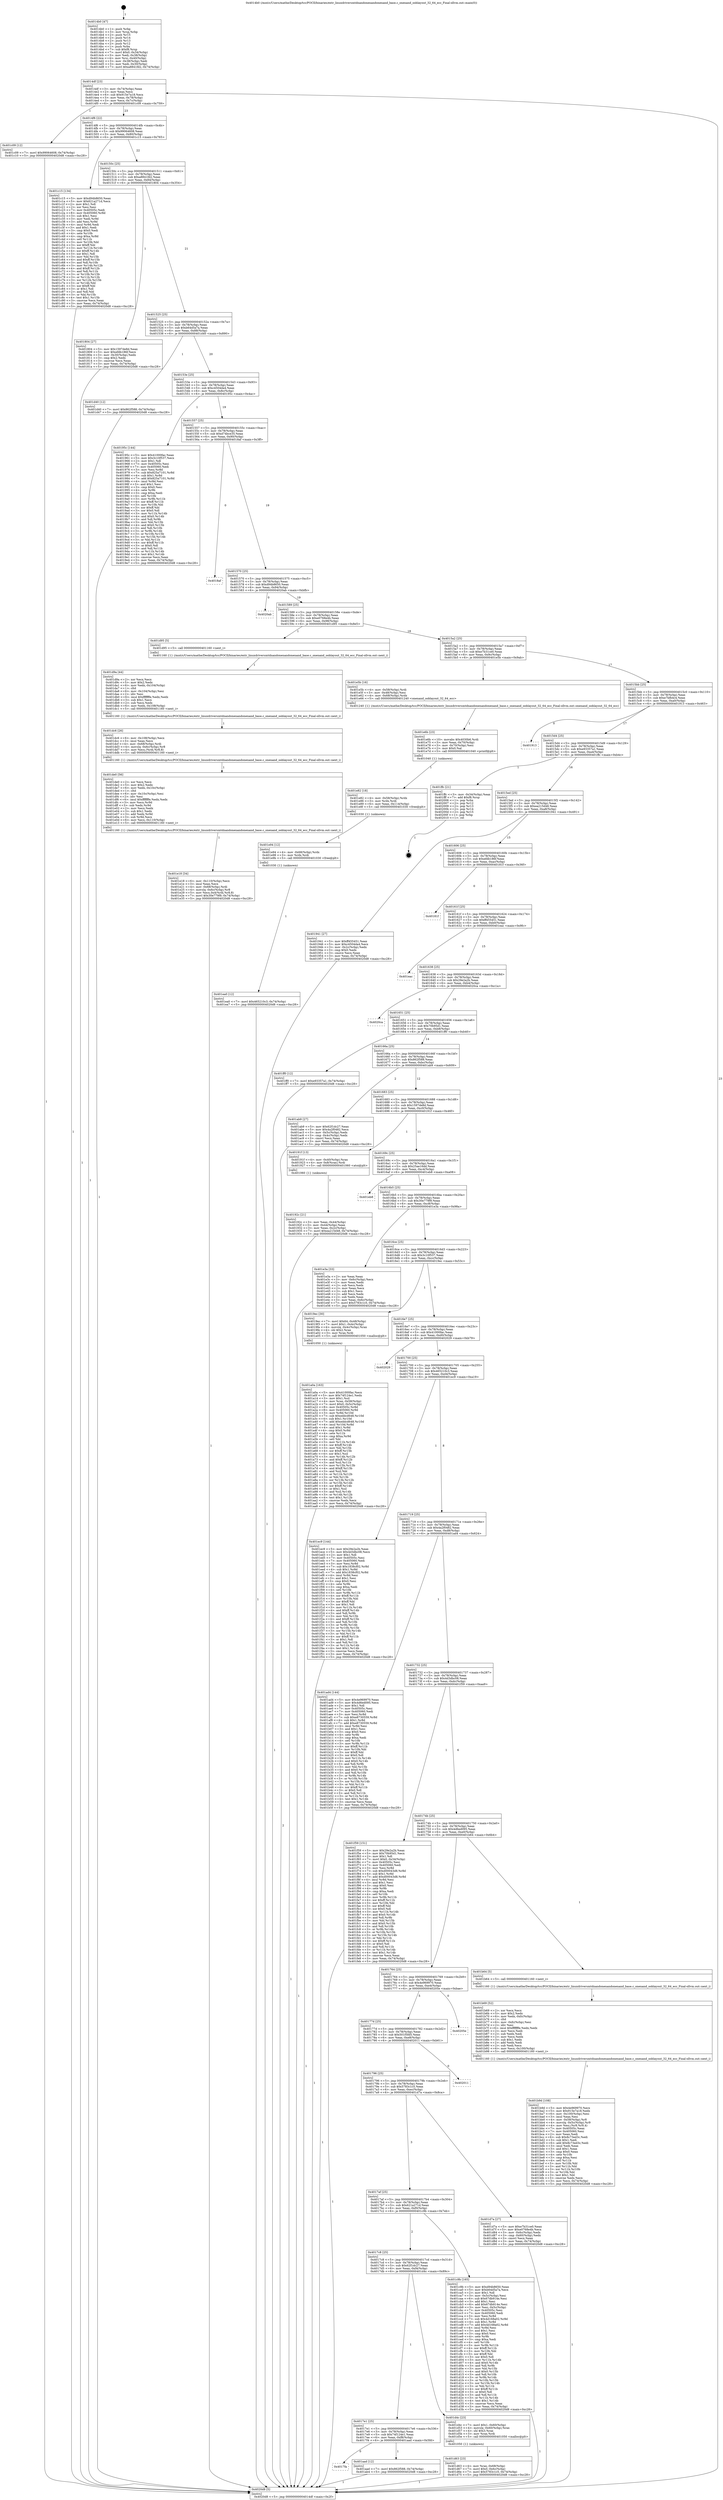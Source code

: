 digraph "0x4014b0" {
  label = "0x4014b0 (/mnt/c/Users/mathe/Desktop/tcc/POCII/binaries/extr_linuxdriversmtdnandonenandonenand_base.c_onenand_ooblayout_32_64_ecc_Final-ollvm.out::main(0))"
  labelloc = "t"
  node[shape=record]

  Entry [label="",width=0.3,height=0.3,shape=circle,fillcolor=black,style=filled]
  "0x4014df" [label="{
     0x4014df [23]\l
     | [instrs]\l
     &nbsp;&nbsp;0x4014df \<+3\>: mov -0x74(%rbp),%eax\l
     &nbsp;&nbsp;0x4014e2 \<+2\>: mov %eax,%ecx\l
     &nbsp;&nbsp;0x4014e4 \<+6\>: sub $0x915e7a18,%ecx\l
     &nbsp;&nbsp;0x4014ea \<+3\>: mov %eax,-0x78(%rbp)\l
     &nbsp;&nbsp;0x4014ed \<+3\>: mov %ecx,-0x7c(%rbp)\l
     &nbsp;&nbsp;0x4014f0 \<+6\>: je 0000000000401c09 \<main+0x759\>\l
  }"]
  "0x401c09" [label="{
     0x401c09 [12]\l
     | [instrs]\l
     &nbsp;&nbsp;0x401c09 \<+7\>: movl $0x99064608,-0x74(%rbp)\l
     &nbsp;&nbsp;0x401c10 \<+5\>: jmp 00000000004020d8 \<main+0xc28\>\l
  }"]
  "0x4014f6" [label="{
     0x4014f6 [22]\l
     | [instrs]\l
     &nbsp;&nbsp;0x4014f6 \<+5\>: jmp 00000000004014fb \<main+0x4b\>\l
     &nbsp;&nbsp;0x4014fb \<+3\>: mov -0x78(%rbp),%eax\l
     &nbsp;&nbsp;0x4014fe \<+5\>: sub $0x99064608,%eax\l
     &nbsp;&nbsp;0x401503 \<+3\>: mov %eax,-0x80(%rbp)\l
     &nbsp;&nbsp;0x401506 \<+6\>: je 0000000000401c15 \<main+0x765\>\l
  }"]
  Exit [label="",width=0.3,height=0.3,shape=circle,fillcolor=black,style=filled,peripheries=2]
  "0x401c15" [label="{
     0x401c15 [134]\l
     | [instrs]\l
     &nbsp;&nbsp;0x401c15 \<+5\>: mov $0xd94b8650,%eax\l
     &nbsp;&nbsp;0x401c1a \<+5\>: mov $0x621a271d,%ecx\l
     &nbsp;&nbsp;0x401c1f \<+2\>: mov $0x1,%dl\l
     &nbsp;&nbsp;0x401c21 \<+2\>: xor %esi,%esi\l
     &nbsp;&nbsp;0x401c23 \<+7\>: mov 0x40505c,%edi\l
     &nbsp;&nbsp;0x401c2a \<+8\>: mov 0x405060,%r8d\l
     &nbsp;&nbsp;0x401c32 \<+3\>: sub $0x1,%esi\l
     &nbsp;&nbsp;0x401c35 \<+3\>: mov %edi,%r9d\l
     &nbsp;&nbsp;0x401c38 \<+3\>: add %esi,%r9d\l
     &nbsp;&nbsp;0x401c3b \<+4\>: imul %r9d,%edi\l
     &nbsp;&nbsp;0x401c3f \<+3\>: and $0x1,%edi\l
     &nbsp;&nbsp;0x401c42 \<+3\>: cmp $0x0,%edi\l
     &nbsp;&nbsp;0x401c45 \<+4\>: sete %r10b\l
     &nbsp;&nbsp;0x401c49 \<+4\>: cmp $0xa,%r8d\l
     &nbsp;&nbsp;0x401c4d \<+4\>: setl %r11b\l
     &nbsp;&nbsp;0x401c51 \<+3\>: mov %r10b,%bl\l
     &nbsp;&nbsp;0x401c54 \<+3\>: xor $0xff,%bl\l
     &nbsp;&nbsp;0x401c57 \<+3\>: mov %r11b,%r14b\l
     &nbsp;&nbsp;0x401c5a \<+4\>: xor $0xff,%r14b\l
     &nbsp;&nbsp;0x401c5e \<+3\>: xor $0x1,%dl\l
     &nbsp;&nbsp;0x401c61 \<+3\>: mov %bl,%r15b\l
     &nbsp;&nbsp;0x401c64 \<+4\>: and $0xff,%r15b\l
     &nbsp;&nbsp;0x401c68 \<+3\>: and %dl,%r10b\l
     &nbsp;&nbsp;0x401c6b \<+3\>: mov %r14b,%r12b\l
     &nbsp;&nbsp;0x401c6e \<+4\>: and $0xff,%r12b\l
     &nbsp;&nbsp;0x401c72 \<+3\>: and %dl,%r11b\l
     &nbsp;&nbsp;0x401c75 \<+3\>: or %r10b,%r15b\l
     &nbsp;&nbsp;0x401c78 \<+3\>: or %r11b,%r12b\l
     &nbsp;&nbsp;0x401c7b \<+3\>: xor %r12b,%r15b\l
     &nbsp;&nbsp;0x401c7e \<+3\>: or %r14b,%bl\l
     &nbsp;&nbsp;0x401c81 \<+3\>: xor $0xff,%bl\l
     &nbsp;&nbsp;0x401c84 \<+3\>: or $0x1,%dl\l
     &nbsp;&nbsp;0x401c87 \<+2\>: and %dl,%bl\l
     &nbsp;&nbsp;0x401c89 \<+3\>: or %bl,%r15b\l
     &nbsp;&nbsp;0x401c8c \<+4\>: test $0x1,%r15b\l
     &nbsp;&nbsp;0x401c90 \<+3\>: cmovne %ecx,%eax\l
     &nbsp;&nbsp;0x401c93 \<+3\>: mov %eax,-0x74(%rbp)\l
     &nbsp;&nbsp;0x401c96 \<+5\>: jmp 00000000004020d8 \<main+0xc28\>\l
  }"]
  "0x40150c" [label="{
     0x40150c [25]\l
     | [instrs]\l
     &nbsp;&nbsp;0x40150c \<+5\>: jmp 0000000000401511 \<main+0x61\>\l
     &nbsp;&nbsp;0x401511 \<+3\>: mov -0x78(%rbp),%eax\l
     &nbsp;&nbsp;0x401514 \<+5\>: sub $0xa8841fd2,%eax\l
     &nbsp;&nbsp;0x401519 \<+6\>: mov %eax,-0x84(%rbp)\l
     &nbsp;&nbsp;0x40151f \<+6\>: je 0000000000401804 \<main+0x354\>\l
  }"]
  "0x401ea0" [label="{
     0x401ea0 [12]\l
     | [instrs]\l
     &nbsp;&nbsp;0x401ea0 \<+7\>: movl $0x465210c3,-0x74(%rbp)\l
     &nbsp;&nbsp;0x401ea7 \<+5\>: jmp 00000000004020d8 \<main+0xc28\>\l
  }"]
  "0x401804" [label="{
     0x401804 [27]\l
     | [instrs]\l
     &nbsp;&nbsp;0x401804 \<+5\>: mov $0x1597de8d,%eax\l
     &nbsp;&nbsp;0x401809 \<+5\>: mov $0xefdb186f,%ecx\l
     &nbsp;&nbsp;0x40180e \<+3\>: mov -0x30(%rbp),%edx\l
     &nbsp;&nbsp;0x401811 \<+3\>: cmp $0x2,%edx\l
     &nbsp;&nbsp;0x401814 \<+3\>: cmovne %ecx,%eax\l
     &nbsp;&nbsp;0x401817 \<+3\>: mov %eax,-0x74(%rbp)\l
     &nbsp;&nbsp;0x40181a \<+5\>: jmp 00000000004020d8 \<main+0xc28\>\l
  }"]
  "0x401525" [label="{
     0x401525 [25]\l
     | [instrs]\l
     &nbsp;&nbsp;0x401525 \<+5\>: jmp 000000000040152a \<main+0x7a\>\l
     &nbsp;&nbsp;0x40152a \<+3\>: mov -0x78(%rbp),%eax\l
     &nbsp;&nbsp;0x40152d \<+5\>: sub $0xb64d5a7a,%eax\l
     &nbsp;&nbsp;0x401532 \<+6\>: mov %eax,-0x88(%rbp)\l
     &nbsp;&nbsp;0x401538 \<+6\>: je 0000000000401d40 \<main+0x890\>\l
  }"]
  "0x4020d8" [label="{
     0x4020d8 [5]\l
     | [instrs]\l
     &nbsp;&nbsp;0x4020d8 \<+5\>: jmp 00000000004014df \<main+0x2f\>\l
  }"]
  "0x4014b0" [label="{
     0x4014b0 [47]\l
     | [instrs]\l
     &nbsp;&nbsp;0x4014b0 \<+1\>: push %rbp\l
     &nbsp;&nbsp;0x4014b1 \<+3\>: mov %rsp,%rbp\l
     &nbsp;&nbsp;0x4014b4 \<+2\>: push %r15\l
     &nbsp;&nbsp;0x4014b6 \<+2\>: push %r14\l
     &nbsp;&nbsp;0x4014b8 \<+2\>: push %r13\l
     &nbsp;&nbsp;0x4014ba \<+2\>: push %r12\l
     &nbsp;&nbsp;0x4014bc \<+1\>: push %rbx\l
     &nbsp;&nbsp;0x4014bd \<+7\>: sub $0xf8,%rsp\l
     &nbsp;&nbsp;0x4014c4 \<+7\>: movl $0x0,-0x34(%rbp)\l
     &nbsp;&nbsp;0x4014cb \<+3\>: mov %edi,-0x38(%rbp)\l
     &nbsp;&nbsp;0x4014ce \<+4\>: mov %rsi,-0x40(%rbp)\l
     &nbsp;&nbsp;0x4014d2 \<+3\>: mov -0x38(%rbp),%edi\l
     &nbsp;&nbsp;0x4014d5 \<+3\>: mov %edi,-0x30(%rbp)\l
     &nbsp;&nbsp;0x4014d8 \<+7\>: movl $0xa8841fd2,-0x74(%rbp)\l
  }"]
  "0x401e94" [label="{
     0x401e94 [12]\l
     | [instrs]\l
     &nbsp;&nbsp;0x401e94 \<+4\>: mov -0x68(%rbp),%rdx\l
     &nbsp;&nbsp;0x401e98 \<+3\>: mov %rdx,%rdi\l
     &nbsp;&nbsp;0x401e9b \<+5\>: call 0000000000401030 \<free@plt\>\l
     | [calls]\l
     &nbsp;&nbsp;0x401030 \{1\} (unknown)\l
  }"]
  "0x401d40" [label="{
     0x401d40 [12]\l
     | [instrs]\l
     &nbsp;&nbsp;0x401d40 \<+7\>: movl $0x862f588,-0x74(%rbp)\l
     &nbsp;&nbsp;0x401d47 \<+5\>: jmp 00000000004020d8 \<main+0xc28\>\l
  }"]
  "0x40153e" [label="{
     0x40153e [25]\l
     | [instrs]\l
     &nbsp;&nbsp;0x40153e \<+5\>: jmp 0000000000401543 \<main+0x93\>\l
     &nbsp;&nbsp;0x401543 \<+3\>: mov -0x78(%rbp),%eax\l
     &nbsp;&nbsp;0x401546 \<+5\>: sub $0xc4504da4,%eax\l
     &nbsp;&nbsp;0x40154b \<+6\>: mov %eax,-0x8c(%rbp)\l
     &nbsp;&nbsp;0x401551 \<+6\>: je 000000000040195c \<main+0x4ac\>\l
  }"]
  "0x401e82" [label="{
     0x401e82 [18]\l
     | [instrs]\l
     &nbsp;&nbsp;0x401e82 \<+4\>: mov -0x58(%rbp),%rdx\l
     &nbsp;&nbsp;0x401e86 \<+3\>: mov %rdx,%rdi\l
     &nbsp;&nbsp;0x401e89 \<+6\>: mov %eax,-0x114(%rbp)\l
     &nbsp;&nbsp;0x401e8f \<+5\>: call 0000000000401030 \<free@plt\>\l
     | [calls]\l
     &nbsp;&nbsp;0x401030 \{1\} (unknown)\l
  }"]
  "0x40195c" [label="{
     0x40195c [144]\l
     | [instrs]\l
     &nbsp;&nbsp;0x40195c \<+5\>: mov $0x41000fac,%eax\l
     &nbsp;&nbsp;0x401961 \<+5\>: mov $0x3c10f537,%ecx\l
     &nbsp;&nbsp;0x401966 \<+2\>: mov $0x1,%dl\l
     &nbsp;&nbsp;0x401968 \<+7\>: mov 0x40505c,%esi\l
     &nbsp;&nbsp;0x40196f \<+7\>: mov 0x405060,%edi\l
     &nbsp;&nbsp;0x401976 \<+3\>: mov %esi,%r8d\l
     &nbsp;&nbsp;0x401979 \<+7\>: sub $0x825a7101,%r8d\l
     &nbsp;&nbsp;0x401980 \<+4\>: sub $0x1,%r8d\l
     &nbsp;&nbsp;0x401984 \<+7\>: add $0x825a7101,%r8d\l
     &nbsp;&nbsp;0x40198b \<+4\>: imul %r8d,%esi\l
     &nbsp;&nbsp;0x40198f \<+3\>: and $0x1,%esi\l
     &nbsp;&nbsp;0x401992 \<+3\>: cmp $0x0,%esi\l
     &nbsp;&nbsp;0x401995 \<+4\>: sete %r9b\l
     &nbsp;&nbsp;0x401999 \<+3\>: cmp $0xa,%edi\l
     &nbsp;&nbsp;0x40199c \<+4\>: setl %r10b\l
     &nbsp;&nbsp;0x4019a0 \<+3\>: mov %r9b,%r11b\l
     &nbsp;&nbsp;0x4019a3 \<+4\>: xor $0xff,%r11b\l
     &nbsp;&nbsp;0x4019a7 \<+3\>: mov %r10b,%bl\l
     &nbsp;&nbsp;0x4019aa \<+3\>: xor $0xff,%bl\l
     &nbsp;&nbsp;0x4019ad \<+3\>: xor $0x0,%dl\l
     &nbsp;&nbsp;0x4019b0 \<+3\>: mov %r11b,%r14b\l
     &nbsp;&nbsp;0x4019b3 \<+4\>: and $0x0,%r14b\l
     &nbsp;&nbsp;0x4019b7 \<+3\>: and %dl,%r9b\l
     &nbsp;&nbsp;0x4019ba \<+3\>: mov %bl,%r15b\l
     &nbsp;&nbsp;0x4019bd \<+4\>: and $0x0,%r15b\l
     &nbsp;&nbsp;0x4019c1 \<+3\>: and %dl,%r10b\l
     &nbsp;&nbsp;0x4019c4 \<+3\>: or %r9b,%r14b\l
     &nbsp;&nbsp;0x4019c7 \<+3\>: or %r10b,%r15b\l
     &nbsp;&nbsp;0x4019ca \<+3\>: xor %r15b,%r14b\l
     &nbsp;&nbsp;0x4019cd \<+3\>: or %bl,%r11b\l
     &nbsp;&nbsp;0x4019d0 \<+4\>: xor $0xff,%r11b\l
     &nbsp;&nbsp;0x4019d4 \<+3\>: or $0x0,%dl\l
     &nbsp;&nbsp;0x4019d7 \<+3\>: and %dl,%r11b\l
     &nbsp;&nbsp;0x4019da \<+3\>: or %r11b,%r14b\l
     &nbsp;&nbsp;0x4019dd \<+4\>: test $0x1,%r14b\l
     &nbsp;&nbsp;0x4019e1 \<+3\>: cmovne %ecx,%eax\l
     &nbsp;&nbsp;0x4019e4 \<+3\>: mov %eax,-0x74(%rbp)\l
     &nbsp;&nbsp;0x4019e7 \<+5\>: jmp 00000000004020d8 \<main+0xc28\>\l
  }"]
  "0x401557" [label="{
     0x401557 [25]\l
     | [instrs]\l
     &nbsp;&nbsp;0x401557 \<+5\>: jmp 000000000040155c \<main+0xac\>\l
     &nbsp;&nbsp;0x40155c \<+3\>: mov -0x78(%rbp),%eax\l
     &nbsp;&nbsp;0x40155f \<+5\>: sub $0xd74bce35,%eax\l
     &nbsp;&nbsp;0x401564 \<+6\>: mov %eax,-0x90(%rbp)\l
     &nbsp;&nbsp;0x40156a \<+6\>: je 00000000004018af \<main+0x3ff\>\l
  }"]
  "0x401e6b" [label="{
     0x401e6b [23]\l
     | [instrs]\l
     &nbsp;&nbsp;0x401e6b \<+10\>: movabs $0x4030b6,%rdi\l
     &nbsp;&nbsp;0x401e75 \<+3\>: mov %eax,-0x70(%rbp)\l
     &nbsp;&nbsp;0x401e78 \<+3\>: mov -0x70(%rbp),%esi\l
     &nbsp;&nbsp;0x401e7b \<+2\>: mov $0x0,%al\l
     &nbsp;&nbsp;0x401e7d \<+5\>: call 0000000000401040 \<printf@plt\>\l
     | [calls]\l
     &nbsp;&nbsp;0x401040 \{1\} (unknown)\l
  }"]
  "0x4018af" [label="{
     0x4018af\l
  }", style=dashed]
  "0x401570" [label="{
     0x401570 [25]\l
     | [instrs]\l
     &nbsp;&nbsp;0x401570 \<+5\>: jmp 0000000000401575 \<main+0xc5\>\l
     &nbsp;&nbsp;0x401575 \<+3\>: mov -0x78(%rbp),%eax\l
     &nbsp;&nbsp;0x401578 \<+5\>: sub $0xd94b8650,%eax\l
     &nbsp;&nbsp;0x40157d \<+6\>: mov %eax,-0x94(%rbp)\l
     &nbsp;&nbsp;0x401583 \<+6\>: je 00000000004020ab \<main+0xbfb\>\l
  }"]
  "0x401e18" [label="{
     0x401e18 [34]\l
     | [instrs]\l
     &nbsp;&nbsp;0x401e18 \<+6\>: mov -0x110(%rbp),%ecx\l
     &nbsp;&nbsp;0x401e1e \<+3\>: imul %eax,%ecx\l
     &nbsp;&nbsp;0x401e21 \<+4\>: mov -0x68(%rbp),%rdi\l
     &nbsp;&nbsp;0x401e25 \<+4\>: movslq -0x6c(%rbp),%r8\l
     &nbsp;&nbsp;0x401e29 \<+5\>: mov %ecx,0x4(%rdi,%r8,8)\l
     &nbsp;&nbsp;0x401e2e \<+7\>: movl $0x30e779f9,-0x74(%rbp)\l
     &nbsp;&nbsp;0x401e35 \<+5\>: jmp 00000000004020d8 \<main+0xc28\>\l
  }"]
  "0x4020ab" [label="{
     0x4020ab\l
  }", style=dashed]
  "0x401589" [label="{
     0x401589 [25]\l
     | [instrs]\l
     &nbsp;&nbsp;0x401589 \<+5\>: jmp 000000000040158e \<main+0xde\>\l
     &nbsp;&nbsp;0x40158e \<+3\>: mov -0x78(%rbp),%eax\l
     &nbsp;&nbsp;0x401591 \<+5\>: sub $0xe0768e4b,%eax\l
     &nbsp;&nbsp;0x401596 \<+6\>: mov %eax,-0x98(%rbp)\l
     &nbsp;&nbsp;0x40159c \<+6\>: je 0000000000401d95 \<main+0x8e5\>\l
  }"]
  "0x401de0" [label="{
     0x401de0 [56]\l
     | [instrs]\l
     &nbsp;&nbsp;0x401de0 \<+2\>: xor %ecx,%ecx\l
     &nbsp;&nbsp;0x401de2 \<+5\>: mov $0x2,%edx\l
     &nbsp;&nbsp;0x401de7 \<+6\>: mov %edx,-0x10c(%rbp)\l
     &nbsp;&nbsp;0x401ded \<+1\>: cltd\l
     &nbsp;&nbsp;0x401dee \<+6\>: mov -0x10c(%rbp),%esi\l
     &nbsp;&nbsp;0x401df4 \<+2\>: idiv %esi\l
     &nbsp;&nbsp;0x401df6 \<+6\>: imul $0xfffffffe,%edx,%edx\l
     &nbsp;&nbsp;0x401dfc \<+3\>: mov %ecx,%r9d\l
     &nbsp;&nbsp;0x401dff \<+3\>: sub %edx,%r9d\l
     &nbsp;&nbsp;0x401e02 \<+2\>: mov %ecx,%edx\l
     &nbsp;&nbsp;0x401e04 \<+3\>: sub $0x1,%edx\l
     &nbsp;&nbsp;0x401e07 \<+3\>: add %edx,%r9d\l
     &nbsp;&nbsp;0x401e0a \<+3\>: sub %r9d,%ecx\l
     &nbsp;&nbsp;0x401e0d \<+6\>: mov %ecx,-0x110(%rbp)\l
     &nbsp;&nbsp;0x401e13 \<+5\>: call 0000000000401160 \<next_i\>\l
     | [calls]\l
     &nbsp;&nbsp;0x401160 \{1\} (/mnt/c/Users/mathe/Desktop/tcc/POCII/binaries/extr_linuxdriversmtdnandonenandonenand_base.c_onenand_ooblayout_32_64_ecc_Final-ollvm.out::next_i)\l
  }"]
  "0x401d95" [label="{
     0x401d95 [5]\l
     | [instrs]\l
     &nbsp;&nbsp;0x401d95 \<+5\>: call 0000000000401160 \<next_i\>\l
     | [calls]\l
     &nbsp;&nbsp;0x401160 \{1\} (/mnt/c/Users/mathe/Desktop/tcc/POCII/binaries/extr_linuxdriversmtdnandonenandonenand_base.c_onenand_ooblayout_32_64_ecc_Final-ollvm.out::next_i)\l
  }"]
  "0x4015a2" [label="{
     0x4015a2 [25]\l
     | [instrs]\l
     &nbsp;&nbsp;0x4015a2 \<+5\>: jmp 00000000004015a7 \<main+0xf7\>\l
     &nbsp;&nbsp;0x4015a7 \<+3\>: mov -0x78(%rbp),%eax\l
     &nbsp;&nbsp;0x4015aa \<+5\>: sub $0xe7b31ce0,%eax\l
     &nbsp;&nbsp;0x4015af \<+6\>: mov %eax,-0x9c(%rbp)\l
     &nbsp;&nbsp;0x4015b5 \<+6\>: je 0000000000401e5b \<main+0x9ab\>\l
  }"]
  "0x401dc6" [label="{
     0x401dc6 [26]\l
     | [instrs]\l
     &nbsp;&nbsp;0x401dc6 \<+6\>: mov -0x108(%rbp),%ecx\l
     &nbsp;&nbsp;0x401dcc \<+3\>: imul %eax,%ecx\l
     &nbsp;&nbsp;0x401dcf \<+4\>: mov -0x68(%rbp),%rdi\l
     &nbsp;&nbsp;0x401dd3 \<+4\>: movslq -0x6c(%rbp),%r8\l
     &nbsp;&nbsp;0x401dd7 \<+4\>: mov %ecx,(%rdi,%r8,8)\l
     &nbsp;&nbsp;0x401ddb \<+5\>: call 0000000000401160 \<next_i\>\l
     | [calls]\l
     &nbsp;&nbsp;0x401160 \{1\} (/mnt/c/Users/mathe/Desktop/tcc/POCII/binaries/extr_linuxdriversmtdnandonenandonenand_base.c_onenand_ooblayout_32_64_ecc_Final-ollvm.out::next_i)\l
  }"]
  "0x401e5b" [label="{
     0x401e5b [16]\l
     | [instrs]\l
     &nbsp;&nbsp;0x401e5b \<+4\>: mov -0x58(%rbp),%rdi\l
     &nbsp;&nbsp;0x401e5f \<+3\>: mov -0x48(%rbp),%esi\l
     &nbsp;&nbsp;0x401e62 \<+4\>: mov -0x68(%rbp),%rdx\l
     &nbsp;&nbsp;0x401e66 \<+5\>: call 0000000000401240 \<onenand_ooblayout_32_64_ecc\>\l
     | [calls]\l
     &nbsp;&nbsp;0x401240 \{1\} (/mnt/c/Users/mathe/Desktop/tcc/POCII/binaries/extr_linuxdriversmtdnandonenandonenand_base.c_onenand_ooblayout_32_64_ecc_Final-ollvm.out::onenand_ooblayout_32_64_ecc)\l
  }"]
  "0x4015bb" [label="{
     0x4015bb [25]\l
     | [instrs]\l
     &nbsp;&nbsp;0x4015bb \<+5\>: jmp 00000000004015c0 \<main+0x110\>\l
     &nbsp;&nbsp;0x4015c0 \<+3\>: mov -0x78(%rbp),%eax\l
     &nbsp;&nbsp;0x4015c3 \<+5\>: sub $0xe7bfb4c4,%eax\l
     &nbsp;&nbsp;0x4015c8 \<+6\>: mov %eax,-0xa0(%rbp)\l
     &nbsp;&nbsp;0x4015ce \<+6\>: je 0000000000401913 \<main+0x463\>\l
  }"]
  "0x401d9a" [label="{
     0x401d9a [44]\l
     | [instrs]\l
     &nbsp;&nbsp;0x401d9a \<+2\>: xor %ecx,%ecx\l
     &nbsp;&nbsp;0x401d9c \<+5\>: mov $0x2,%edx\l
     &nbsp;&nbsp;0x401da1 \<+6\>: mov %edx,-0x104(%rbp)\l
     &nbsp;&nbsp;0x401da7 \<+1\>: cltd\l
     &nbsp;&nbsp;0x401da8 \<+6\>: mov -0x104(%rbp),%esi\l
     &nbsp;&nbsp;0x401dae \<+2\>: idiv %esi\l
     &nbsp;&nbsp;0x401db0 \<+6\>: imul $0xfffffffe,%edx,%edx\l
     &nbsp;&nbsp;0x401db6 \<+3\>: sub $0x1,%ecx\l
     &nbsp;&nbsp;0x401db9 \<+2\>: sub %ecx,%edx\l
     &nbsp;&nbsp;0x401dbb \<+6\>: mov %edx,-0x108(%rbp)\l
     &nbsp;&nbsp;0x401dc1 \<+5\>: call 0000000000401160 \<next_i\>\l
     | [calls]\l
     &nbsp;&nbsp;0x401160 \{1\} (/mnt/c/Users/mathe/Desktop/tcc/POCII/binaries/extr_linuxdriversmtdnandonenandonenand_base.c_onenand_ooblayout_32_64_ecc_Final-ollvm.out::next_i)\l
  }"]
  "0x401913" [label="{
     0x401913\l
  }", style=dashed]
  "0x4015d4" [label="{
     0x4015d4 [25]\l
     | [instrs]\l
     &nbsp;&nbsp;0x4015d4 \<+5\>: jmp 00000000004015d9 \<main+0x129\>\l
     &nbsp;&nbsp;0x4015d9 \<+3\>: mov -0x78(%rbp),%eax\l
     &nbsp;&nbsp;0x4015dc \<+5\>: sub $0xe93357a1,%eax\l
     &nbsp;&nbsp;0x4015e1 \<+6\>: mov %eax,-0xa4(%rbp)\l
     &nbsp;&nbsp;0x4015e7 \<+6\>: je 0000000000401ffc \<main+0xb4c\>\l
  }"]
  "0x401d63" [label="{
     0x401d63 [23]\l
     | [instrs]\l
     &nbsp;&nbsp;0x401d63 \<+4\>: mov %rax,-0x68(%rbp)\l
     &nbsp;&nbsp;0x401d67 \<+7\>: movl $0x0,-0x6c(%rbp)\l
     &nbsp;&nbsp;0x401d6e \<+7\>: movl $0x5783c1c5,-0x74(%rbp)\l
     &nbsp;&nbsp;0x401d75 \<+5\>: jmp 00000000004020d8 \<main+0xc28\>\l
  }"]
  "0x401ffc" [label="{
     0x401ffc [21]\l
     | [instrs]\l
     &nbsp;&nbsp;0x401ffc \<+3\>: mov -0x34(%rbp),%eax\l
     &nbsp;&nbsp;0x401fff \<+7\>: add $0xf8,%rsp\l
     &nbsp;&nbsp;0x402006 \<+1\>: pop %rbx\l
     &nbsp;&nbsp;0x402007 \<+2\>: pop %r12\l
     &nbsp;&nbsp;0x402009 \<+2\>: pop %r13\l
     &nbsp;&nbsp;0x40200b \<+2\>: pop %r14\l
     &nbsp;&nbsp;0x40200d \<+2\>: pop %r15\l
     &nbsp;&nbsp;0x40200f \<+1\>: pop %rbp\l
     &nbsp;&nbsp;0x402010 \<+1\>: ret\l
  }"]
  "0x4015ed" [label="{
     0x4015ed [25]\l
     | [instrs]\l
     &nbsp;&nbsp;0x4015ed \<+5\>: jmp 00000000004015f2 \<main+0x142\>\l
     &nbsp;&nbsp;0x4015f2 \<+3\>: mov -0x78(%rbp),%eax\l
     &nbsp;&nbsp;0x4015f5 \<+5\>: sub $0xea215d48,%eax\l
     &nbsp;&nbsp;0x4015fa \<+6\>: mov %eax,-0xa8(%rbp)\l
     &nbsp;&nbsp;0x401600 \<+6\>: je 0000000000401941 \<main+0x491\>\l
  }"]
  "0x401b9d" [label="{
     0x401b9d [108]\l
     | [instrs]\l
     &nbsp;&nbsp;0x401b9d \<+5\>: mov $0x4e969970,%ecx\l
     &nbsp;&nbsp;0x401ba2 \<+5\>: mov $0x915e7a18,%edx\l
     &nbsp;&nbsp;0x401ba7 \<+6\>: mov -0x100(%rbp),%esi\l
     &nbsp;&nbsp;0x401bad \<+3\>: imul %eax,%esi\l
     &nbsp;&nbsp;0x401bb0 \<+4\>: mov -0x58(%rbp),%r8\l
     &nbsp;&nbsp;0x401bb4 \<+4\>: movslq -0x5c(%rbp),%r9\l
     &nbsp;&nbsp;0x401bb8 \<+4\>: mov %esi,(%r8,%r9,4)\l
     &nbsp;&nbsp;0x401bbc \<+7\>: mov 0x40505c,%eax\l
     &nbsp;&nbsp;0x401bc3 \<+7\>: mov 0x405060,%esi\l
     &nbsp;&nbsp;0x401bca \<+2\>: mov %eax,%edi\l
     &nbsp;&nbsp;0x401bcc \<+6\>: sub $0x8c73ed3c,%edi\l
     &nbsp;&nbsp;0x401bd2 \<+3\>: sub $0x1,%edi\l
     &nbsp;&nbsp;0x401bd5 \<+6\>: add $0x8c73ed3c,%edi\l
     &nbsp;&nbsp;0x401bdb \<+3\>: imul %edi,%eax\l
     &nbsp;&nbsp;0x401bde \<+3\>: and $0x1,%eax\l
     &nbsp;&nbsp;0x401be1 \<+3\>: cmp $0x0,%eax\l
     &nbsp;&nbsp;0x401be4 \<+4\>: sete %r10b\l
     &nbsp;&nbsp;0x401be8 \<+3\>: cmp $0xa,%esi\l
     &nbsp;&nbsp;0x401beb \<+4\>: setl %r11b\l
     &nbsp;&nbsp;0x401bef \<+3\>: mov %r10b,%bl\l
     &nbsp;&nbsp;0x401bf2 \<+3\>: and %r11b,%bl\l
     &nbsp;&nbsp;0x401bf5 \<+3\>: xor %r11b,%r10b\l
     &nbsp;&nbsp;0x401bf8 \<+3\>: or %r10b,%bl\l
     &nbsp;&nbsp;0x401bfb \<+3\>: test $0x1,%bl\l
     &nbsp;&nbsp;0x401bfe \<+3\>: cmovne %edx,%ecx\l
     &nbsp;&nbsp;0x401c01 \<+3\>: mov %ecx,-0x74(%rbp)\l
     &nbsp;&nbsp;0x401c04 \<+5\>: jmp 00000000004020d8 \<main+0xc28\>\l
  }"]
  "0x401941" [label="{
     0x401941 [27]\l
     | [instrs]\l
     &nbsp;&nbsp;0x401941 \<+5\>: mov $0xff455451,%eax\l
     &nbsp;&nbsp;0x401946 \<+5\>: mov $0xc4504da4,%ecx\l
     &nbsp;&nbsp;0x40194b \<+3\>: mov -0x2c(%rbp),%edx\l
     &nbsp;&nbsp;0x40194e \<+3\>: cmp $0x0,%edx\l
     &nbsp;&nbsp;0x401951 \<+3\>: cmove %ecx,%eax\l
     &nbsp;&nbsp;0x401954 \<+3\>: mov %eax,-0x74(%rbp)\l
     &nbsp;&nbsp;0x401957 \<+5\>: jmp 00000000004020d8 \<main+0xc28\>\l
  }"]
  "0x401606" [label="{
     0x401606 [25]\l
     | [instrs]\l
     &nbsp;&nbsp;0x401606 \<+5\>: jmp 000000000040160b \<main+0x15b\>\l
     &nbsp;&nbsp;0x40160b \<+3\>: mov -0x78(%rbp),%eax\l
     &nbsp;&nbsp;0x40160e \<+5\>: sub $0xefdb186f,%eax\l
     &nbsp;&nbsp;0x401613 \<+6\>: mov %eax,-0xac(%rbp)\l
     &nbsp;&nbsp;0x401619 \<+6\>: je 000000000040181f \<main+0x36f\>\l
  }"]
  "0x401b69" [label="{
     0x401b69 [52]\l
     | [instrs]\l
     &nbsp;&nbsp;0x401b69 \<+2\>: xor %ecx,%ecx\l
     &nbsp;&nbsp;0x401b6b \<+5\>: mov $0x2,%edx\l
     &nbsp;&nbsp;0x401b70 \<+6\>: mov %edx,-0xfc(%rbp)\l
     &nbsp;&nbsp;0x401b76 \<+1\>: cltd\l
     &nbsp;&nbsp;0x401b77 \<+6\>: mov -0xfc(%rbp),%esi\l
     &nbsp;&nbsp;0x401b7d \<+2\>: idiv %esi\l
     &nbsp;&nbsp;0x401b7f \<+6\>: imul $0xfffffffe,%edx,%edx\l
     &nbsp;&nbsp;0x401b85 \<+2\>: mov %ecx,%edi\l
     &nbsp;&nbsp;0x401b87 \<+2\>: sub %edx,%edi\l
     &nbsp;&nbsp;0x401b89 \<+2\>: mov %ecx,%edx\l
     &nbsp;&nbsp;0x401b8b \<+3\>: sub $0x1,%edx\l
     &nbsp;&nbsp;0x401b8e \<+2\>: add %edx,%edi\l
     &nbsp;&nbsp;0x401b90 \<+2\>: sub %edi,%ecx\l
     &nbsp;&nbsp;0x401b92 \<+6\>: mov %ecx,-0x100(%rbp)\l
     &nbsp;&nbsp;0x401b98 \<+5\>: call 0000000000401160 \<next_i\>\l
     | [calls]\l
     &nbsp;&nbsp;0x401160 \{1\} (/mnt/c/Users/mathe/Desktop/tcc/POCII/binaries/extr_linuxdriversmtdnandonenandonenand_base.c_onenand_ooblayout_32_64_ecc_Final-ollvm.out::next_i)\l
  }"]
  "0x40181f" [label="{
     0x40181f\l
  }", style=dashed]
  "0x40161f" [label="{
     0x40161f [25]\l
     | [instrs]\l
     &nbsp;&nbsp;0x40161f \<+5\>: jmp 0000000000401624 \<main+0x174\>\l
     &nbsp;&nbsp;0x401624 \<+3\>: mov -0x78(%rbp),%eax\l
     &nbsp;&nbsp;0x401627 \<+5\>: sub $0xff455451,%eax\l
     &nbsp;&nbsp;0x40162c \<+6\>: mov %eax,-0xb0(%rbp)\l
     &nbsp;&nbsp;0x401632 \<+6\>: je 0000000000401eac \<main+0x9fc\>\l
  }"]
  "0x4017fa" [label="{
     0x4017fa\l
  }", style=dashed]
  "0x401eac" [label="{
     0x401eac\l
  }", style=dashed]
  "0x401638" [label="{
     0x401638 [25]\l
     | [instrs]\l
     &nbsp;&nbsp;0x401638 \<+5\>: jmp 000000000040163d \<main+0x18d\>\l
     &nbsp;&nbsp;0x40163d \<+3\>: mov -0x78(%rbp),%eax\l
     &nbsp;&nbsp;0x401640 \<+5\>: sub $0x29e2a2b,%eax\l
     &nbsp;&nbsp;0x401645 \<+6\>: mov %eax,-0xb4(%rbp)\l
     &nbsp;&nbsp;0x40164b \<+6\>: je 00000000004020ca \<main+0xc1a\>\l
  }"]
  "0x401aad" [label="{
     0x401aad [12]\l
     | [instrs]\l
     &nbsp;&nbsp;0x401aad \<+7\>: movl $0x862f588,-0x74(%rbp)\l
     &nbsp;&nbsp;0x401ab4 \<+5\>: jmp 00000000004020d8 \<main+0xc28\>\l
  }"]
  "0x4020ca" [label="{
     0x4020ca\l
  }", style=dashed]
  "0x401651" [label="{
     0x401651 [25]\l
     | [instrs]\l
     &nbsp;&nbsp;0x401651 \<+5\>: jmp 0000000000401656 \<main+0x1a6\>\l
     &nbsp;&nbsp;0x401656 \<+3\>: mov -0x78(%rbp),%eax\l
     &nbsp;&nbsp;0x401659 \<+5\>: sub $0x70b95d1,%eax\l
     &nbsp;&nbsp;0x40165e \<+6\>: mov %eax,-0xb8(%rbp)\l
     &nbsp;&nbsp;0x401664 \<+6\>: je 0000000000401ff0 \<main+0xb40\>\l
  }"]
  "0x4017e1" [label="{
     0x4017e1 [25]\l
     | [instrs]\l
     &nbsp;&nbsp;0x4017e1 \<+5\>: jmp 00000000004017e6 \<main+0x336\>\l
     &nbsp;&nbsp;0x4017e6 \<+3\>: mov -0x78(%rbp),%eax\l
     &nbsp;&nbsp;0x4017e9 \<+5\>: sub $0x74f124e1,%eax\l
     &nbsp;&nbsp;0x4017ee \<+6\>: mov %eax,-0xf8(%rbp)\l
     &nbsp;&nbsp;0x4017f4 \<+6\>: je 0000000000401aad \<main+0x5fd\>\l
  }"]
  "0x401ff0" [label="{
     0x401ff0 [12]\l
     | [instrs]\l
     &nbsp;&nbsp;0x401ff0 \<+7\>: movl $0xe93357a1,-0x74(%rbp)\l
     &nbsp;&nbsp;0x401ff7 \<+5\>: jmp 00000000004020d8 \<main+0xc28\>\l
  }"]
  "0x40166a" [label="{
     0x40166a [25]\l
     | [instrs]\l
     &nbsp;&nbsp;0x40166a \<+5\>: jmp 000000000040166f \<main+0x1bf\>\l
     &nbsp;&nbsp;0x40166f \<+3\>: mov -0x78(%rbp),%eax\l
     &nbsp;&nbsp;0x401672 \<+5\>: sub $0x862f588,%eax\l
     &nbsp;&nbsp;0x401677 \<+6\>: mov %eax,-0xbc(%rbp)\l
     &nbsp;&nbsp;0x40167d \<+6\>: je 0000000000401ab9 \<main+0x609\>\l
  }"]
  "0x401d4c" [label="{
     0x401d4c [23]\l
     | [instrs]\l
     &nbsp;&nbsp;0x401d4c \<+7\>: movl $0x1,-0x60(%rbp)\l
     &nbsp;&nbsp;0x401d53 \<+4\>: movslq -0x60(%rbp),%rax\l
     &nbsp;&nbsp;0x401d57 \<+4\>: shl $0x3,%rax\l
     &nbsp;&nbsp;0x401d5b \<+3\>: mov %rax,%rdi\l
     &nbsp;&nbsp;0x401d5e \<+5\>: call 0000000000401050 \<malloc@plt\>\l
     | [calls]\l
     &nbsp;&nbsp;0x401050 \{1\} (unknown)\l
  }"]
  "0x401ab9" [label="{
     0x401ab9 [27]\l
     | [instrs]\l
     &nbsp;&nbsp;0x401ab9 \<+5\>: mov $0x62f1dc27,%eax\l
     &nbsp;&nbsp;0x401abe \<+5\>: mov $0x4a2f0482,%ecx\l
     &nbsp;&nbsp;0x401ac3 \<+3\>: mov -0x5c(%rbp),%edx\l
     &nbsp;&nbsp;0x401ac6 \<+3\>: cmp -0x4c(%rbp),%edx\l
     &nbsp;&nbsp;0x401ac9 \<+3\>: cmovl %ecx,%eax\l
     &nbsp;&nbsp;0x401acc \<+3\>: mov %eax,-0x74(%rbp)\l
     &nbsp;&nbsp;0x401acf \<+5\>: jmp 00000000004020d8 \<main+0xc28\>\l
  }"]
  "0x401683" [label="{
     0x401683 [25]\l
     | [instrs]\l
     &nbsp;&nbsp;0x401683 \<+5\>: jmp 0000000000401688 \<main+0x1d8\>\l
     &nbsp;&nbsp;0x401688 \<+3\>: mov -0x78(%rbp),%eax\l
     &nbsp;&nbsp;0x40168b \<+5\>: sub $0x1597de8d,%eax\l
     &nbsp;&nbsp;0x401690 \<+6\>: mov %eax,-0xc0(%rbp)\l
     &nbsp;&nbsp;0x401696 \<+6\>: je 000000000040191f \<main+0x46f\>\l
  }"]
  "0x4017c8" [label="{
     0x4017c8 [25]\l
     | [instrs]\l
     &nbsp;&nbsp;0x4017c8 \<+5\>: jmp 00000000004017cd \<main+0x31d\>\l
     &nbsp;&nbsp;0x4017cd \<+3\>: mov -0x78(%rbp),%eax\l
     &nbsp;&nbsp;0x4017d0 \<+5\>: sub $0x62f1dc27,%eax\l
     &nbsp;&nbsp;0x4017d5 \<+6\>: mov %eax,-0xf4(%rbp)\l
     &nbsp;&nbsp;0x4017db \<+6\>: je 0000000000401d4c \<main+0x89c\>\l
  }"]
  "0x40191f" [label="{
     0x40191f [13]\l
     | [instrs]\l
     &nbsp;&nbsp;0x40191f \<+4\>: mov -0x40(%rbp),%rax\l
     &nbsp;&nbsp;0x401923 \<+4\>: mov 0x8(%rax),%rdi\l
     &nbsp;&nbsp;0x401927 \<+5\>: call 0000000000401060 \<atoi@plt\>\l
     | [calls]\l
     &nbsp;&nbsp;0x401060 \{1\} (unknown)\l
  }"]
  "0x40169c" [label="{
     0x40169c [25]\l
     | [instrs]\l
     &nbsp;&nbsp;0x40169c \<+5\>: jmp 00000000004016a1 \<main+0x1f1\>\l
     &nbsp;&nbsp;0x4016a1 \<+3\>: mov -0x78(%rbp),%eax\l
     &nbsp;&nbsp;0x4016a4 \<+5\>: sub $0x25ae16dd,%eax\l
     &nbsp;&nbsp;0x4016a9 \<+6\>: mov %eax,-0xc4(%rbp)\l
     &nbsp;&nbsp;0x4016af \<+6\>: je 0000000000401eb8 \<main+0xa08\>\l
  }"]
  "0x40192c" [label="{
     0x40192c [21]\l
     | [instrs]\l
     &nbsp;&nbsp;0x40192c \<+3\>: mov %eax,-0x44(%rbp)\l
     &nbsp;&nbsp;0x40192f \<+3\>: mov -0x44(%rbp),%eax\l
     &nbsp;&nbsp;0x401932 \<+3\>: mov %eax,-0x2c(%rbp)\l
     &nbsp;&nbsp;0x401935 \<+7\>: movl $0xea215d48,-0x74(%rbp)\l
     &nbsp;&nbsp;0x40193c \<+5\>: jmp 00000000004020d8 \<main+0xc28\>\l
  }"]
  "0x401c9b" [label="{
     0x401c9b [165]\l
     | [instrs]\l
     &nbsp;&nbsp;0x401c9b \<+5\>: mov $0xd94b8650,%eax\l
     &nbsp;&nbsp;0x401ca0 \<+5\>: mov $0xb64d5a7a,%ecx\l
     &nbsp;&nbsp;0x401ca5 \<+2\>: mov $0x1,%dl\l
     &nbsp;&nbsp;0x401ca7 \<+3\>: mov -0x5c(%rbp),%esi\l
     &nbsp;&nbsp;0x401caa \<+6\>: sub $0x67db914e,%esi\l
     &nbsp;&nbsp;0x401cb0 \<+3\>: add $0x1,%esi\l
     &nbsp;&nbsp;0x401cb3 \<+6\>: add $0x67db914e,%esi\l
     &nbsp;&nbsp;0x401cb9 \<+3\>: mov %esi,-0x5c(%rbp)\l
     &nbsp;&nbsp;0x401cbc \<+7\>: mov 0x40505c,%esi\l
     &nbsp;&nbsp;0x401cc3 \<+7\>: mov 0x405060,%edi\l
     &nbsp;&nbsp;0x401cca \<+3\>: mov %esi,%r8d\l
     &nbsp;&nbsp;0x401ccd \<+7\>: sub $0x4d168a02,%r8d\l
     &nbsp;&nbsp;0x401cd4 \<+4\>: sub $0x1,%r8d\l
     &nbsp;&nbsp;0x401cd8 \<+7\>: add $0x4d168a02,%r8d\l
     &nbsp;&nbsp;0x401cdf \<+4\>: imul %r8d,%esi\l
     &nbsp;&nbsp;0x401ce3 \<+3\>: and $0x1,%esi\l
     &nbsp;&nbsp;0x401ce6 \<+3\>: cmp $0x0,%esi\l
     &nbsp;&nbsp;0x401ce9 \<+4\>: sete %r9b\l
     &nbsp;&nbsp;0x401ced \<+3\>: cmp $0xa,%edi\l
     &nbsp;&nbsp;0x401cf0 \<+4\>: setl %r10b\l
     &nbsp;&nbsp;0x401cf4 \<+3\>: mov %r9b,%r11b\l
     &nbsp;&nbsp;0x401cf7 \<+4\>: xor $0xff,%r11b\l
     &nbsp;&nbsp;0x401cfb \<+3\>: mov %r10b,%bl\l
     &nbsp;&nbsp;0x401cfe \<+3\>: xor $0xff,%bl\l
     &nbsp;&nbsp;0x401d01 \<+3\>: xor $0x0,%dl\l
     &nbsp;&nbsp;0x401d04 \<+3\>: mov %r11b,%r14b\l
     &nbsp;&nbsp;0x401d07 \<+4\>: and $0x0,%r14b\l
     &nbsp;&nbsp;0x401d0b \<+3\>: and %dl,%r9b\l
     &nbsp;&nbsp;0x401d0e \<+3\>: mov %bl,%r15b\l
     &nbsp;&nbsp;0x401d11 \<+4\>: and $0x0,%r15b\l
     &nbsp;&nbsp;0x401d15 \<+3\>: and %dl,%r10b\l
     &nbsp;&nbsp;0x401d18 \<+3\>: or %r9b,%r14b\l
     &nbsp;&nbsp;0x401d1b \<+3\>: or %r10b,%r15b\l
     &nbsp;&nbsp;0x401d1e \<+3\>: xor %r15b,%r14b\l
     &nbsp;&nbsp;0x401d21 \<+3\>: or %bl,%r11b\l
     &nbsp;&nbsp;0x401d24 \<+4\>: xor $0xff,%r11b\l
     &nbsp;&nbsp;0x401d28 \<+3\>: or $0x0,%dl\l
     &nbsp;&nbsp;0x401d2b \<+3\>: and %dl,%r11b\l
     &nbsp;&nbsp;0x401d2e \<+3\>: or %r11b,%r14b\l
     &nbsp;&nbsp;0x401d31 \<+4\>: test $0x1,%r14b\l
     &nbsp;&nbsp;0x401d35 \<+3\>: cmovne %ecx,%eax\l
     &nbsp;&nbsp;0x401d38 \<+3\>: mov %eax,-0x74(%rbp)\l
     &nbsp;&nbsp;0x401d3b \<+5\>: jmp 00000000004020d8 \<main+0xc28\>\l
  }"]
  "0x401eb8" [label="{
     0x401eb8\l
  }", style=dashed]
  "0x4016b5" [label="{
     0x4016b5 [25]\l
     | [instrs]\l
     &nbsp;&nbsp;0x4016b5 \<+5\>: jmp 00000000004016ba \<main+0x20a\>\l
     &nbsp;&nbsp;0x4016ba \<+3\>: mov -0x78(%rbp),%eax\l
     &nbsp;&nbsp;0x4016bd \<+5\>: sub $0x30e779f9,%eax\l
     &nbsp;&nbsp;0x4016c2 \<+6\>: mov %eax,-0xc8(%rbp)\l
     &nbsp;&nbsp;0x4016c8 \<+6\>: je 0000000000401e3a \<main+0x98a\>\l
  }"]
  "0x4017af" [label="{
     0x4017af [25]\l
     | [instrs]\l
     &nbsp;&nbsp;0x4017af \<+5\>: jmp 00000000004017b4 \<main+0x304\>\l
     &nbsp;&nbsp;0x4017b4 \<+3\>: mov -0x78(%rbp),%eax\l
     &nbsp;&nbsp;0x4017b7 \<+5\>: sub $0x621a271d,%eax\l
     &nbsp;&nbsp;0x4017bc \<+6\>: mov %eax,-0xf0(%rbp)\l
     &nbsp;&nbsp;0x4017c2 \<+6\>: je 0000000000401c9b \<main+0x7eb\>\l
  }"]
  "0x401e3a" [label="{
     0x401e3a [33]\l
     | [instrs]\l
     &nbsp;&nbsp;0x401e3a \<+2\>: xor %eax,%eax\l
     &nbsp;&nbsp;0x401e3c \<+3\>: mov -0x6c(%rbp),%ecx\l
     &nbsp;&nbsp;0x401e3f \<+2\>: mov %eax,%edx\l
     &nbsp;&nbsp;0x401e41 \<+2\>: sub %ecx,%edx\l
     &nbsp;&nbsp;0x401e43 \<+2\>: mov %eax,%ecx\l
     &nbsp;&nbsp;0x401e45 \<+3\>: sub $0x1,%ecx\l
     &nbsp;&nbsp;0x401e48 \<+2\>: add %ecx,%edx\l
     &nbsp;&nbsp;0x401e4a \<+2\>: sub %edx,%eax\l
     &nbsp;&nbsp;0x401e4c \<+3\>: mov %eax,-0x6c(%rbp)\l
     &nbsp;&nbsp;0x401e4f \<+7\>: movl $0x5783c1c5,-0x74(%rbp)\l
     &nbsp;&nbsp;0x401e56 \<+5\>: jmp 00000000004020d8 \<main+0xc28\>\l
  }"]
  "0x4016ce" [label="{
     0x4016ce [25]\l
     | [instrs]\l
     &nbsp;&nbsp;0x4016ce \<+5\>: jmp 00000000004016d3 \<main+0x223\>\l
     &nbsp;&nbsp;0x4016d3 \<+3\>: mov -0x78(%rbp),%eax\l
     &nbsp;&nbsp;0x4016d6 \<+5\>: sub $0x3c10f537,%eax\l
     &nbsp;&nbsp;0x4016db \<+6\>: mov %eax,-0xcc(%rbp)\l
     &nbsp;&nbsp;0x4016e1 \<+6\>: je 00000000004019ec \<main+0x53c\>\l
  }"]
  "0x401d7a" [label="{
     0x401d7a [27]\l
     | [instrs]\l
     &nbsp;&nbsp;0x401d7a \<+5\>: mov $0xe7b31ce0,%eax\l
     &nbsp;&nbsp;0x401d7f \<+5\>: mov $0xe0768e4b,%ecx\l
     &nbsp;&nbsp;0x401d84 \<+3\>: mov -0x6c(%rbp),%edx\l
     &nbsp;&nbsp;0x401d87 \<+3\>: cmp -0x60(%rbp),%edx\l
     &nbsp;&nbsp;0x401d8a \<+3\>: cmovl %ecx,%eax\l
     &nbsp;&nbsp;0x401d8d \<+3\>: mov %eax,-0x74(%rbp)\l
     &nbsp;&nbsp;0x401d90 \<+5\>: jmp 00000000004020d8 \<main+0xc28\>\l
  }"]
  "0x4019ec" [label="{
     0x4019ec [30]\l
     | [instrs]\l
     &nbsp;&nbsp;0x4019ec \<+7\>: movl $0x64,-0x48(%rbp)\l
     &nbsp;&nbsp;0x4019f3 \<+7\>: movl $0x1,-0x4c(%rbp)\l
     &nbsp;&nbsp;0x4019fa \<+4\>: movslq -0x4c(%rbp),%rax\l
     &nbsp;&nbsp;0x4019fe \<+4\>: shl $0x2,%rax\l
     &nbsp;&nbsp;0x401a02 \<+3\>: mov %rax,%rdi\l
     &nbsp;&nbsp;0x401a05 \<+5\>: call 0000000000401050 \<malloc@plt\>\l
     | [calls]\l
     &nbsp;&nbsp;0x401050 \{1\} (unknown)\l
  }"]
  "0x4016e7" [label="{
     0x4016e7 [25]\l
     | [instrs]\l
     &nbsp;&nbsp;0x4016e7 \<+5\>: jmp 00000000004016ec \<main+0x23c\>\l
     &nbsp;&nbsp;0x4016ec \<+3\>: mov -0x78(%rbp),%eax\l
     &nbsp;&nbsp;0x4016ef \<+5\>: sub $0x41000fac,%eax\l
     &nbsp;&nbsp;0x4016f4 \<+6\>: mov %eax,-0xd0(%rbp)\l
     &nbsp;&nbsp;0x4016fa \<+6\>: je 0000000000402029 \<main+0xb79\>\l
  }"]
  "0x401a0a" [label="{
     0x401a0a [163]\l
     | [instrs]\l
     &nbsp;&nbsp;0x401a0a \<+5\>: mov $0x41000fac,%ecx\l
     &nbsp;&nbsp;0x401a0f \<+5\>: mov $0x74f124e1,%edx\l
     &nbsp;&nbsp;0x401a14 \<+3\>: mov $0x1,%sil\l
     &nbsp;&nbsp;0x401a17 \<+4\>: mov %rax,-0x58(%rbp)\l
     &nbsp;&nbsp;0x401a1b \<+7\>: movl $0x0,-0x5c(%rbp)\l
     &nbsp;&nbsp;0x401a22 \<+8\>: mov 0x40505c,%r8d\l
     &nbsp;&nbsp;0x401a2a \<+8\>: mov 0x405060,%r9d\l
     &nbsp;&nbsp;0x401a32 \<+3\>: mov %r8d,%r10d\l
     &nbsp;&nbsp;0x401a35 \<+7\>: sub $0xeddcd648,%r10d\l
     &nbsp;&nbsp;0x401a3c \<+4\>: sub $0x1,%r10d\l
     &nbsp;&nbsp;0x401a40 \<+7\>: add $0xeddcd648,%r10d\l
     &nbsp;&nbsp;0x401a47 \<+4\>: imul %r10d,%r8d\l
     &nbsp;&nbsp;0x401a4b \<+4\>: and $0x1,%r8d\l
     &nbsp;&nbsp;0x401a4f \<+4\>: cmp $0x0,%r8d\l
     &nbsp;&nbsp;0x401a53 \<+4\>: sete %r11b\l
     &nbsp;&nbsp;0x401a57 \<+4\>: cmp $0xa,%r9d\l
     &nbsp;&nbsp;0x401a5b \<+3\>: setl %bl\l
     &nbsp;&nbsp;0x401a5e \<+3\>: mov %r11b,%r14b\l
     &nbsp;&nbsp;0x401a61 \<+4\>: xor $0xff,%r14b\l
     &nbsp;&nbsp;0x401a65 \<+3\>: mov %bl,%r15b\l
     &nbsp;&nbsp;0x401a68 \<+4\>: xor $0xff,%r15b\l
     &nbsp;&nbsp;0x401a6c \<+4\>: xor $0x1,%sil\l
     &nbsp;&nbsp;0x401a70 \<+3\>: mov %r14b,%r12b\l
     &nbsp;&nbsp;0x401a73 \<+4\>: and $0xff,%r12b\l
     &nbsp;&nbsp;0x401a77 \<+3\>: and %sil,%r11b\l
     &nbsp;&nbsp;0x401a7a \<+3\>: mov %r15b,%r13b\l
     &nbsp;&nbsp;0x401a7d \<+4\>: and $0xff,%r13b\l
     &nbsp;&nbsp;0x401a81 \<+3\>: and %sil,%bl\l
     &nbsp;&nbsp;0x401a84 \<+3\>: or %r11b,%r12b\l
     &nbsp;&nbsp;0x401a87 \<+3\>: or %bl,%r13b\l
     &nbsp;&nbsp;0x401a8a \<+3\>: xor %r13b,%r12b\l
     &nbsp;&nbsp;0x401a8d \<+3\>: or %r15b,%r14b\l
     &nbsp;&nbsp;0x401a90 \<+4\>: xor $0xff,%r14b\l
     &nbsp;&nbsp;0x401a94 \<+4\>: or $0x1,%sil\l
     &nbsp;&nbsp;0x401a98 \<+3\>: and %sil,%r14b\l
     &nbsp;&nbsp;0x401a9b \<+3\>: or %r14b,%r12b\l
     &nbsp;&nbsp;0x401a9e \<+4\>: test $0x1,%r12b\l
     &nbsp;&nbsp;0x401aa2 \<+3\>: cmovne %edx,%ecx\l
     &nbsp;&nbsp;0x401aa5 \<+3\>: mov %ecx,-0x74(%rbp)\l
     &nbsp;&nbsp;0x401aa8 \<+5\>: jmp 00000000004020d8 \<main+0xc28\>\l
  }"]
  "0x401796" [label="{
     0x401796 [25]\l
     | [instrs]\l
     &nbsp;&nbsp;0x401796 \<+5\>: jmp 000000000040179b \<main+0x2eb\>\l
     &nbsp;&nbsp;0x40179b \<+3\>: mov -0x78(%rbp),%eax\l
     &nbsp;&nbsp;0x40179e \<+5\>: sub $0x5783c1c5,%eax\l
     &nbsp;&nbsp;0x4017a3 \<+6\>: mov %eax,-0xec(%rbp)\l
     &nbsp;&nbsp;0x4017a9 \<+6\>: je 0000000000401d7a \<main+0x8ca\>\l
  }"]
  "0x402029" [label="{
     0x402029\l
  }", style=dashed]
  "0x401700" [label="{
     0x401700 [25]\l
     | [instrs]\l
     &nbsp;&nbsp;0x401700 \<+5\>: jmp 0000000000401705 \<main+0x255\>\l
     &nbsp;&nbsp;0x401705 \<+3\>: mov -0x78(%rbp),%eax\l
     &nbsp;&nbsp;0x401708 \<+5\>: sub $0x465210c3,%eax\l
     &nbsp;&nbsp;0x40170d \<+6\>: mov %eax,-0xd4(%rbp)\l
     &nbsp;&nbsp;0x401713 \<+6\>: je 0000000000401ec9 \<main+0xa19\>\l
  }"]
  "0x402011" [label="{
     0x402011\l
  }", style=dashed]
  "0x401ec9" [label="{
     0x401ec9 [144]\l
     | [instrs]\l
     &nbsp;&nbsp;0x401ec9 \<+5\>: mov $0x29e2a2b,%eax\l
     &nbsp;&nbsp;0x401ece \<+5\>: mov $0x4d3dbc08,%ecx\l
     &nbsp;&nbsp;0x401ed3 \<+2\>: mov $0x1,%dl\l
     &nbsp;&nbsp;0x401ed5 \<+7\>: mov 0x40505c,%esi\l
     &nbsp;&nbsp;0x401edc \<+7\>: mov 0x405060,%edi\l
     &nbsp;&nbsp;0x401ee3 \<+3\>: mov %esi,%r8d\l
     &nbsp;&nbsp;0x401ee6 \<+7\>: sub $0x1838cf02,%r8d\l
     &nbsp;&nbsp;0x401eed \<+4\>: sub $0x1,%r8d\l
     &nbsp;&nbsp;0x401ef1 \<+7\>: add $0x1838cf02,%r8d\l
     &nbsp;&nbsp;0x401ef8 \<+4\>: imul %r8d,%esi\l
     &nbsp;&nbsp;0x401efc \<+3\>: and $0x1,%esi\l
     &nbsp;&nbsp;0x401eff \<+3\>: cmp $0x0,%esi\l
     &nbsp;&nbsp;0x401f02 \<+4\>: sete %r9b\l
     &nbsp;&nbsp;0x401f06 \<+3\>: cmp $0xa,%edi\l
     &nbsp;&nbsp;0x401f09 \<+4\>: setl %r10b\l
     &nbsp;&nbsp;0x401f0d \<+3\>: mov %r9b,%r11b\l
     &nbsp;&nbsp;0x401f10 \<+4\>: xor $0xff,%r11b\l
     &nbsp;&nbsp;0x401f14 \<+3\>: mov %r10b,%bl\l
     &nbsp;&nbsp;0x401f17 \<+3\>: xor $0xff,%bl\l
     &nbsp;&nbsp;0x401f1a \<+3\>: xor $0x1,%dl\l
     &nbsp;&nbsp;0x401f1d \<+3\>: mov %r11b,%r14b\l
     &nbsp;&nbsp;0x401f20 \<+4\>: and $0xff,%r14b\l
     &nbsp;&nbsp;0x401f24 \<+3\>: and %dl,%r9b\l
     &nbsp;&nbsp;0x401f27 \<+3\>: mov %bl,%r15b\l
     &nbsp;&nbsp;0x401f2a \<+4\>: and $0xff,%r15b\l
     &nbsp;&nbsp;0x401f2e \<+3\>: and %dl,%r10b\l
     &nbsp;&nbsp;0x401f31 \<+3\>: or %r9b,%r14b\l
     &nbsp;&nbsp;0x401f34 \<+3\>: or %r10b,%r15b\l
     &nbsp;&nbsp;0x401f37 \<+3\>: xor %r15b,%r14b\l
     &nbsp;&nbsp;0x401f3a \<+3\>: or %bl,%r11b\l
     &nbsp;&nbsp;0x401f3d \<+4\>: xor $0xff,%r11b\l
     &nbsp;&nbsp;0x401f41 \<+3\>: or $0x1,%dl\l
     &nbsp;&nbsp;0x401f44 \<+3\>: and %dl,%r11b\l
     &nbsp;&nbsp;0x401f47 \<+3\>: or %r11b,%r14b\l
     &nbsp;&nbsp;0x401f4a \<+4\>: test $0x1,%r14b\l
     &nbsp;&nbsp;0x401f4e \<+3\>: cmovne %ecx,%eax\l
     &nbsp;&nbsp;0x401f51 \<+3\>: mov %eax,-0x74(%rbp)\l
     &nbsp;&nbsp;0x401f54 \<+5\>: jmp 00000000004020d8 \<main+0xc28\>\l
  }"]
  "0x401719" [label="{
     0x401719 [25]\l
     | [instrs]\l
     &nbsp;&nbsp;0x401719 \<+5\>: jmp 000000000040171e \<main+0x26e\>\l
     &nbsp;&nbsp;0x40171e \<+3\>: mov -0x78(%rbp),%eax\l
     &nbsp;&nbsp;0x401721 \<+5\>: sub $0x4a2f0482,%eax\l
     &nbsp;&nbsp;0x401726 \<+6\>: mov %eax,-0xd8(%rbp)\l
     &nbsp;&nbsp;0x40172c \<+6\>: je 0000000000401ad4 \<main+0x624\>\l
  }"]
  "0x40177d" [label="{
     0x40177d [25]\l
     | [instrs]\l
     &nbsp;&nbsp;0x40177d \<+5\>: jmp 0000000000401782 \<main+0x2d2\>\l
     &nbsp;&nbsp;0x401782 \<+3\>: mov -0x78(%rbp),%eax\l
     &nbsp;&nbsp;0x401785 \<+5\>: sub $0x501f5fd5,%eax\l
     &nbsp;&nbsp;0x40178a \<+6\>: mov %eax,-0xe8(%rbp)\l
     &nbsp;&nbsp;0x401790 \<+6\>: je 0000000000402011 \<main+0xb61\>\l
  }"]
  "0x401ad4" [label="{
     0x401ad4 [144]\l
     | [instrs]\l
     &nbsp;&nbsp;0x401ad4 \<+5\>: mov $0x4e969970,%eax\l
     &nbsp;&nbsp;0x401ad9 \<+5\>: mov $0x4d6ed095,%ecx\l
     &nbsp;&nbsp;0x401ade \<+2\>: mov $0x1,%dl\l
     &nbsp;&nbsp;0x401ae0 \<+7\>: mov 0x40505c,%esi\l
     &nbsp;&nbsp;0x401ae7 \<+7\>: mov 0x405060,%edi\l
     &nbsp;&nbsp;0x401aee \<+3\>: mov %esi,%r8d\l
     &nbsp;&nbsp;0x401af1 \<+7\>: sub $0xe8730559,%r8d\l
     &nbsp;&nbsp;0x401af8 \<+4\>: sub $0x1,%r8d\l
     &nbsp;&nbsp;0x401afc \<+7\>: add $0xe8730559,%r8d\l
     &nbsp;&nbsp;0x401b03 \<+4\>: imul %r8d,%esi\l
     &nbsp;&nbsp;0x401b07 \<+3\>: and $0x1,%esi\l
     &nbsp;&nbsp;0x401b0a \<+3\>: cmp $0x0,%esi\l
     &nbsp;&nbsp;0x401b0d \<+4\>: sete %r9b\l
     &nbsp;&nbsp;0x401b11 \<+3\>: cmp $0xa,%edi\l
     &nbsp;&nbsp;0x401b14 \<+4\>: setl %r10b\l
     &nbsp;&nbsp;0x401b18 \<+3\>: mov %r9b,%r11b\l
     &nbsp;&nbsp;0x401b1b \<+4\>: xor $0xff,%r11b\l
     &nbsp;&nbsp;0x401b1f \<+3\>: mov %r10b,%bl\l
     &nbsp;&nbsp;0x401b22 \<+3\>: xor $0xff,%bl\l
     &nbsp;&nbsp;0x401b25 \<+3\>: xor $0x0,%dl\l
     &nbsp;&nbsp;0x401b28 \<+3\>: mov %r11b,%r14b\l
     &nbsp;&nbsp;0x401b2b \<+4\>: and $0x0,%r14b\l
     &nbsp;&nbsp;0x401b2f \<+3\>: and %dl,%r9b\l
     &nbsp;&nbsp;0x401b32 \<+3\>: mov %bl,%r15b\l
     &nbsp;&nbsp;0x401b35 \<+4\>: and $0x0,%r15b\l
     &nbsp;&nbsp;0x401b39 \<+3\>: and %dl,%r10b\l
     &nbsp;&nbsp;0x401b3c \<+3\>: or %r9b,%r14b\l
     &nbsp;&nbsp;0x401b3f \<+3\>: or %r10b,%r15b\l
     &nbsp;&nbsp;0x401b42 \<+3\>: xor %r15b,%r14b\l
     &nbsp;&nbsp;0x401b45 \<+3\>: or %bl,%r11b\l
     &nbsp;&nbsp;0x401b48 \<+4\>: xor $0xff,%r11b\l
     &nbsp;&nbsp;0x401b4c \<+3\>: or $0x0,%dl\l
     &nbsp;&nbsp;0x401b4f \<+3\>: and %dl,%r11b\l
     &nbsp;&nbsp;0x401b52 \<+3\>: or %r11b,%r14b\l
     &nbsp;&nbsp;0x401b55 \<+4\>: test $0x1,%r14b\l
     &nbsp;&nbsp;0x401b59 \<+3\>: cmovne %ecx,%eax\l
     &nbsp;&nbsp;0x401b5c \<+3\>: mov %eax,-0x74(%rbp)\l
     &nbsp;&nbsp;0x401b5f \<+5\>: jmp 00000000004020d8 \<main+0xc28\>\l
  }"]
  "0x401732" [label="{
     0x401732 [25]\l
     | [instrs]\l
     &nbsp;&nbsp;0x401732 \<+5\>: jmp 0000000000401737 \<main+0x287\>\l
     &nbsp;&nbsp;0x401737 \<+3\>: mov -0x78(%rbp),%eax\l
     &nbsp;&nbsp;0x40173a \<+5\>: sub $0x4d3dbc08,%eax\l
     &nbsp;&nbsp;0x40173f \<+6\>: mov %eax,-0xdc(%rbp)\l
     &nbsp;&nbsp;0x401745 \<+6\>: je 0000000000401f59 \<main+0xaa9\>\l
  }"]
  "0x40205e" [label="{
     0x40205e\l
  }", style=dashed]
  "0x401f59" [label="{
     0x401f59 [151]\l
     | [instrs]\l
     &nbsp;&nbsp;0x401f59 \<+5\>: mov $0x29e2a2b,%eax\l
     &nbsp;&nbsp;0x401f5e \<+5\>: mov $0x70b95d1,%ecx\l
     &nbsp;&nbsp;0x401f63 \<+2\>: mov $0x1,%dl\l
     &nbsp;&nbsp;0x401f65 \<+7\>: movl $0x0,-0x34(%rbp)\l
     &nbsp;&nbsp;0x401f6c \<+7\>: mov 0x40505c,%esi\l
     &nbsp;&nbsp;0x401f73 \<+7\>: mov 0x405060,%edi\l
     &nbsp;&nbsp;0x401f7a \<+3\>: mov %esi,%r8d\l
     &nbsp;&nbsp;0x401f7d \<+7\>: sub $0xd00043d8,%r8d\l
     &nbsp;&nbsp;0x401f84 \<+4\>: sub $0x1,%r8d\l
     &nbsp;&nbsp;0x401f88 \<+7\>: add $0xd00043d8,%r8d\l
     &nbsp;&nbsp;0x401f8f \<+4\>: imul %r8d,%esi\l
     &nbsp;&nbsp;0x401f93 \<+3\>: and $0x1,%esi\l
     &nbsp;&nbsp;0x401f96 \<+3\>: cmp $0x0,%esi\l
     &nbsp;&nbsp;0x401f99 \<+4\>: sete %r9b\l
     &nbsp;&nbsp;0x401f9d \<+3\>: cmp $0xa,%edi\l
     &nbsp;&nbsp;0x401fa0 \<+4\>: setl %r10b\l
     &nbsp;&nbsp;0x401fa4 \<+3\>: mov %r9b,%r11b\l
     &nbsp;&nbsp;0x401fa7 \<+4\>: xor $0xff,%r11b\l
     &nbsp;&nbsp;0x401fab \<+3\>: mov %r10b,%bl\l
     &nbsp;&nbsp;0x401fae \<+3\>: xor $0xff,%bl\l
     &nbsp;&nbsp;0x401fb1 \<+3\>: xor $0x0,%dl\l
     &nbsp;&nbsp;0x401fb4 \<+3\>: mov %r11b,%r14b\l
     &nbsp;&nbsp;0x401fb7 \<+4\>: and $0x0,%r14b\l
     &nbsp;&nbsp;0x401fbb \<+3\>: and %dl,%r9b\l
     &nbsp;&nbsp;0x401fbe \<+3\>: mov %bl,%r15b\l
     &nbsp;&nbsp;0x401fc1 \<+4\>: and $0x0,%r15b\l
     &nbsp;&nbsp;0x401fc5 \<+3\>: and %dl,%r10b\l
     &nbsp;&nbsp;0x401fc8 \<+3\>: or %r9b,%r14b\l
     &nbsp;&nbsp;0x401fcb \<+3\>: or %r10b,%r15b\l
     &nbsp;&nbsp;0x401fce \<+3\>: xor %r15b,%r14b\l
     &nbsp;&nbsp;0x401fd1 \<+3\>: or %bl,%r11b\l
     &nbsp;&nbsp;0x401fd4 \<+4\>: xor $0xff,%r11b\l
     &nbsp;&nbsp;0x401fd8 \<+3\>: or $0x0,%dl\l
     &nbsp;&nbsp;0x401fdb \<+3\>: and %dl,%r11b\l
     &nbsp;&nbsp;0x401fde \<+3\>: or %r11b,%r14b\l
     &nbsp;&nbsp;0x401fe1 \<+4\>: test $0x1,%r14b\l
     &nbsp;&nbsp;0x401fe5 \<+3\>: cmovne %ecx,%eax\l
     &nbsp;&nbsp;0x401fe8 \<+3\>: mov %eax,-0x74(%rbp)\l
     &nbsp;&nbsp;0x401feb \<+5\>: jmp 00000000004020d8 \<main+0xc28\>\l
  }"]
  "0x40174b" [label="{
     0x40174b [25]\l
     | [instrs]\l
     &nbsp;&nbsp;0x40174b \<+5\>: jmp 0000000000401750 \<main+0x2a0\>\l
     &nbsp;&nbsp;0x401750 \<+3\>: mov -0x78(%rbp),%eax\l
     &nbsp;&nbsp;0x401753 \<+5\>: sub $0x4d6ed095,%eax\l
     &nbsp;&nbsp;0x401758 \<+6\>: mov %eax,-0xe0(%rbp)\l
     &nbsp;&nbsp;0x40175e \<+6\>: je 0000000000401b64 \<main+0x6b4\>\l
  }"]
  "0x401764" [label="{
     0x401764 [25]\l
     | [instrs]\l
     &nbsp;&nbsp;0x401764 \<+5\>: jmp 0000000000401769 \<main+0x2b9\>\l
     &nbsp;&nbsp;0x401769 \<+3\>: mov -0x78(%rbp),%eax\l
     &nbsp;&nbsp;0x40176c \<+5\>: sub $0x4e969970,%eax\l
     &nbsp;&nbsp;0x401771 \<+6\>: mov %eax,-0xe4(%rbp)\l
     &nbsp;&nbsp;0x401777 \<+6\>: je 000000000040205e \<main+0xbae\>\l
  }"]
  "0x401b64" [label="{
     0x401b64 [5]\l
     | [instrs]\l
     &nbsp;&nbsp;0x401b64 \<+5\>: call 0000000000401160 \<next_i\>\l
     | [calls]\l
     &nbsp;&nbsp;0x401160 \{1\} (/mnt/c/Users/mathe/Desktop/tcc/POCII/binaries/extr_linuxdriversmtdnandonenandonenand_base.c_onenand_ooblayout_32_64_ecc_Final-ollvm.out::next_i)\l
  }"]
  Entry -> "0x4014b0" [label=" 1"]
  "0x4014df" -> "0x401c09" [label=" 1"]
  "0x4014df" -> "0x4014f6" [label=" 23"]
  "0x401ffc" -> Exit [label=" 1"]
  "0x4014f6" -> "0x401c15" [label=" 1"]
  "0x4014f6" -> "0x40150c" [label=" 22"]
  "0x401ff0" -> "0x4020d8" [label=" 1"]
  "0x40150c" -> "0x401804" [label=" 1"]
  "0x40150c" -> "0x401525" [label=" 21"]
  "0x401804" -> "0x4020d8" [label=" 1"]
  "0x4014b0" -> "0x4014df" [label=" 1"]
  "0x4020d8" -> "0x4014df" [label=" 23"]
  "0x401f59" -> "0x4020d8" [label=" 1"]
  "0x401525" -> "0x401d40" [label=" 1"]
  "0x401525" -> "0x40153e" [label=" 20"]
  "0x401ec9" -> "0x4020d8" [label=" 1"]
  "0x40153e" -> "0x40195c" [label=" 1"]
  "0x40153e" -> "0x401557" [label=" 19"]
  "0x401ea0" -> "0x4020d8" [label=" 1"]
  "0x401557" -> "0x4018af" [label=" 0"]
  "0x401557" -> "0x401570" [label=" 19"]
  "0x401e94" -> "0x401ea0" [label=" 1"]
  "0x401570" -> "0x4020ab" [label=" 0"]
  "0x401570" -> "0x401589" [label=" 19"]
  "0x401e82" -> "0x401e94" [label=" 1"]
  "0x401589" -> "0x401d95" [label=" 1"]
  "0x401589" -> "0x4015a2" [label=" 18"]
  "0x401e6b" -> "0x401e82" [label=" 1"]
  "0x4015a2" -> "0x401e5b" [label=" 1"]
  "0x4015a2" -> "0x4015bb" [label=" 17"]
  "0x401e5b" -> "0x401e6b" [label=" 1"]
  "0x4015bb" -> "0x401913" [label=" 0"]
  "0x4015bb" -> "0x4015d4" [label=" 17"]
  "0x401e3a" -> "0x4020d8" [label=" 1"]
  "0x4015d4" -> "0x401ffc" [label=" 1"]
  "0x4015d4" -> "0x4015ed" [label=" 16"]
  "0x401e18" -> "0x4020d8" [label=" 1"]
  "0x4015ed" -> "0x401941" [label=" 1"]
  "0x4015ed" -> "0x401606" [label=" 15"]
  "0x401de0" -> "0x401e18" [label=" 1"]
  "0x401606" -> "0x40181f" [label=" 0"]
  "0x401606" -> "0x40161f" [label=" 15"]
  "0x401dc6" -> "0x401de0" [label=" 1"]
  "0x40161f" -> "0x401eac" [label=" 0"]
  "0x40161f" -> "0x401638" [label=" 15"]
  "0x401d9a" -> "0x401dc6" [label=" 1"]
  "0x401638" -> "0x4020ca" [label=" 0"]
  "0x401638" -> "0x401651" [label=" 15"]
  "0x401d95" -> "0x401d9a" [label=" 1"]
  "0x401651" -> "0x401ff0" [label=" 1"]
  "0x401651" -> "0x40166a" [label=" 14"]
  "0x401d63" -> "0x4020d8" [label=" 1"]
  "0x40166a" -> "0x401ab9" [label=" 2"]
  "0x40166a" -> "0x401683" [label=" 12"]
  "0x401d4c" -> "0x401d63" [label=" 1"]
  "0x401683" -> "0x40191f" [label=" 1"]
  "0x401683" -> "0x40169c" [label=" 11"]
  "0x40191f" -> "0x40192c" [label=" 1"]
  "0x40192c" -> "0x4020d8" [label=" 1"]
  "0x401941" -> "0x4020d8" [label=" 1"]
  "0x40195c" -> "0x4020d8" [label=" 1"]
  "0x401c9b" -> "0x4020d8" [label=" 1"]
  "0x40169c" -> "0x401eb8" [label=" 0"]
  "0x40169c" -> "0x4016b5" [label=" 11"]
  "0x401c15" -> "0x4020d8" [label=" 1"]
  "0x4016b5" -> "0x401e3a" [label=" 1"]
  "0x4016b5" -> "0x4016ce" [label=" 10"]
  "0x401b9d" -> "0x4020d8" [label=" 1"]
  "0x4016ce" -> "0x4019ec" [label=" 1"]
  "0x4016ce" -> "0x4016e7" [label=" 9"]
  "0x4019ec" -> "0x401a0a" [label=" 1"]
  "0x401a0a" -> "0x4020d8" [label=" 1"]
  "0x401b69" -> "0x401b9d" [label=" 1"]
  "0x4016e7" -> "0x402029" [label=" 0"]
  "0x4016e7" -> "0x401700" [label=" 9"]
  "0x401ad4" -> "0x4020d8" [label=" 1"]
  "0x401700" -> "0x401ec9" [label=" 1"]
  "0x401700" -> "0x401719" [label=" 8"]
  "0x401ab9" -> "0x4020d8" [label=" 2"]
  "0x401719" -> "0x401ad4" [label=" 1"]
  "0x401719" -> "0x401732" [label=" 7"]
  "0x4017e1" -> "0x4017fa" [label=" 0"]
  "0x401732" -> "0x401f59" [label=" 1"]
  "0x401732" -> "0x40174b" [label=" 6"]
  "0x4017e1" -> "0x401aad" [label=" 1"]
  "0x40174b" -> "0x401b64" [label=" 1"]
  "0x40174b" -> "0x401764" [label=" 5"]
  "0x401d7a" -> "0x4020d8" [label=" 2"]
  "0x401764" -> "0x40205e" [label=" 0"]
  "0x401764" -> "0x40177d" [label=" 5"]
  "0x401aad" -> "0x4020d8" [label=" 1"]
  "0x40177d" -> "0x402011" [label=" 0"]
  "0x40177d" -> "0x401796" [label=" 5"]
  "0x401b64" -> "0x401b69" [label=" 1"]
  "0x401796" -> "0x401d7a" [label=" 2"]
  "0x401796" -> "0x4017af" [label=" 3"]
  "0x401c09" -> "0x4020d8" [label=" 1"]
  "0x4017af" -> "0x401c9b" [label=" 1"]
  "0x4017af" -> "0x4017c8" [label=" 2"]
  "0x401d40" -> "0x4020d8" [label=" 1"]
  "0x4017c8" -> "0x401d4c" [label=" 1"]
  "0x4017c8" -> "0x4017e1" [label=" 1"]
}
